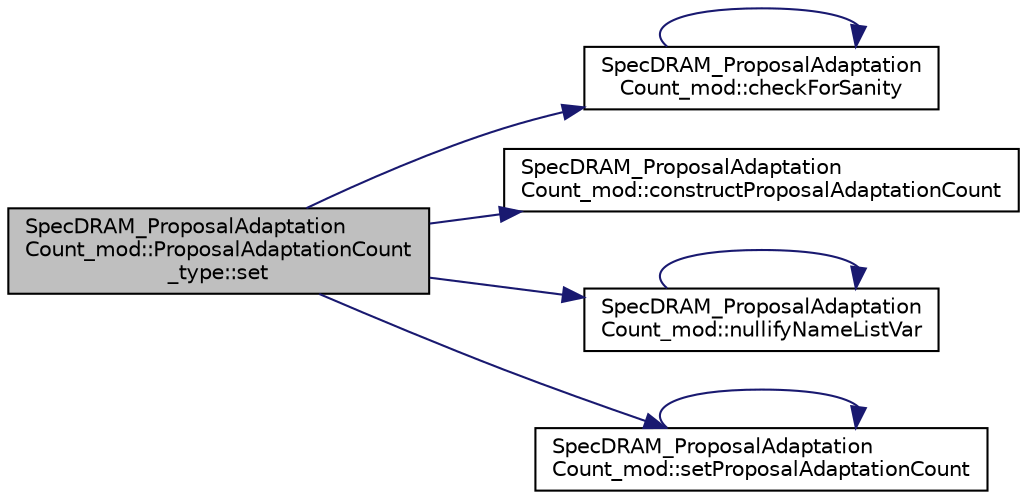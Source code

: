 digraph "SpecDRAM_ProposalAdaptationCount_mod::ProposalAdaptationCount_type::set"
{
 // LATEX_PDF_SIZE
  edge [fontname="Helvetica",fontsize="10",labelfontname="Helvetica",labelfontsize="10"];
  node [fontname="Helvetica",fontsize="10",shape=record];
  rankdir="LR";
  Node1 [label="SpecDRAM_ProposalAdaptation\lCount_mod::ProposalAdaptationCount\l_type::set",height=0.2,width=0.4,color="black", fillcolor="grey75", style="filled", fontcolor="black",tooltip=" "];
  Node1 -> Node2 [color="midnightblue",fontsize="10",style="solid",fontname="Helvetica"];
  Node2 [label="SpecDRAM_ProposalAdaptation\lCount_mod::checkForSanity",height=0.2,width=0.4,color="black", fillcolor="white", style="filled",URL="$namespaceSpecDRAM__ProposalAdaptationCount__mod.html#a50a042be47ffac745864c56037bb0146",tooltip=" "];
  Node2 -> Node2 [color="midnightblue",fontsize="10",style="solid",fontname="Helvetica"];
  Node1 -> Node3 [color="midnightblue",fontsize="10",style="solid",fontname="Helvetica"];
  Node3 [label="SpecDRAM_ProposalAdaptation\lCount_mod::constructProposalAdaptationCount",height=0.2,width=0.4,color="black", fillcolor="white", style="filled",URL="$namespaceSpecDRAM__ProposalAdaptationCount__mod.html#a52fe4cec8c1b643823834c1e7c920031",tooltip=" "];
  Node1 -> Node4 [color="midnightblue",fontsize="10",style="solid",fontname="Helvetica"];
  Node4 [label="SpecDRAM_ProposalAdaptation\lCount_mod::nullifyNameListVar",height=0.2,width=0.4,color="black", fillcolor="white", style="filled",URL="$namespaceSpecDRAM__ProposalAdaptationCount__mod.html#a7fd070785000f2bc5ec7a7ed7ba21710",tooltip=" "];
  Node4 -> Node4 [color="midnightblue",fontsize="10",style="solid",fontname="Helvetica"];
  Node1 -> Node5 [color="midnightblue",fontsize="10",style="solid",fontname="Helvetica"];
  Node5 [label="SpecDRAM_ProposalAdaptation\lCount_mod::setProposalAdaptationCount",height=0.2,width=0.4,color="black", fillcolor="white", style="filled",URL="$namespaceSpecDRAM__ProposalAdaptationCount__mod.html#a19a9804f43509c1a55dc222da32069a9",tooltip=" "];
  Node5 -> Node5 [color="midnightblue",fontsize="10",style="solid",fontname="Helvetica"];
}
